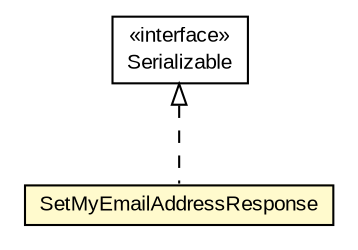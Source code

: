 #!/usr/local/bin/dot
#
# Class diagram 
# Generated by UMLGraph version R5_6-24-gf6e263 (http://www.umlgraph.org/)
#

digraph G {
	edge [fontname="arial",fontsize=10,labelfontname="arial",labelfontsize=10];
	node [fontname="arial",fontsize=10,shape=plaintext];
	nodesep=0.25;
	ranksep=0.5;
	// org.miloss.fgsms.services.interfaces.policyconfiguration.SetMyEmailAddressResponse
	c367841 [label=<<table title="org.miloss.fgsms.services.interfaces.policyconfiguration.SetMyEmailAddressResponse" border="0" cellborder="1" cellspacing="0" cellpadding="2" port="p" bgcolor="lemonChiffon" href="./SetMyEmailAddressResponse.html">
		<tr><td><table border="0" cellspacing="0" cellpadding="1">
<tr><td align="center" balign="center"> SetMyEmailAddressResponse </td></tr>
		</table></td></tr>
		</table>>, URL="./SetMyEmailAddressResponse.html", fontname="arial", fontcolor="black", fontsize=10.0];
	//org.miloss.fgsms.services.interfaces.policyconfiguration.SetMyEmailAddressResponse implements java.io.Serializable
	c368196:p -> c367841:p [dir=back,arrowtail=empty,style=dashed];
	// java.io.Serializable
	c368196 [label=<<table title="java.io.Serializable" border="0" cellborder="1" cellspacing="0" cellpadding="2" port="p" href="http://java.sun.com/j2se/1.4.2/docs/api/java/io/Serializable.html">
		<tr><td><table border="0" cellspacing="0" cellpadding="1">
<tr><td align="center" balign="center"> &#171;interface&#187; </td></tr>
<tr><td align="center" balign="center"> Serializable </td></tr>
		</table></td></tr>
		</table>>, URL="http://java.sun.com/j2se/1.4.2/docs/api/java/io/Serializable.html", fontname="arial", fontcolor="black", fontsize=10.0];
}

